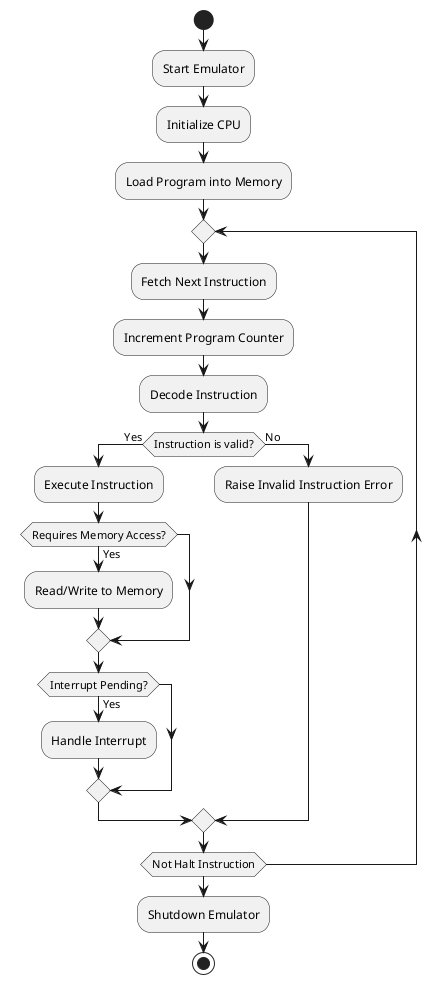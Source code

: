 @startuml
start
:Start Emulator;
:Initialize CPU;
:Load Program into Memory;

repeat
    :Fetch Next Instruction;
    :Increment Program Counter;
    :Decode Instruction;
    if (Instruction is valid?) then (Yes)
        :Execute Instruction;
        if (Requires Memory Access?) then (Yes)
        :Read/Write to Memory;
        endif
        if (Interrupt Pending?) then (Yes)
        :Handle Interrupt;
        endif
    else (No)
        :Raise Invalid Instruction Error;
    endif
repeat while (Not Halt Instruction)
:Shutdown Emulator;
stop
@enduml
